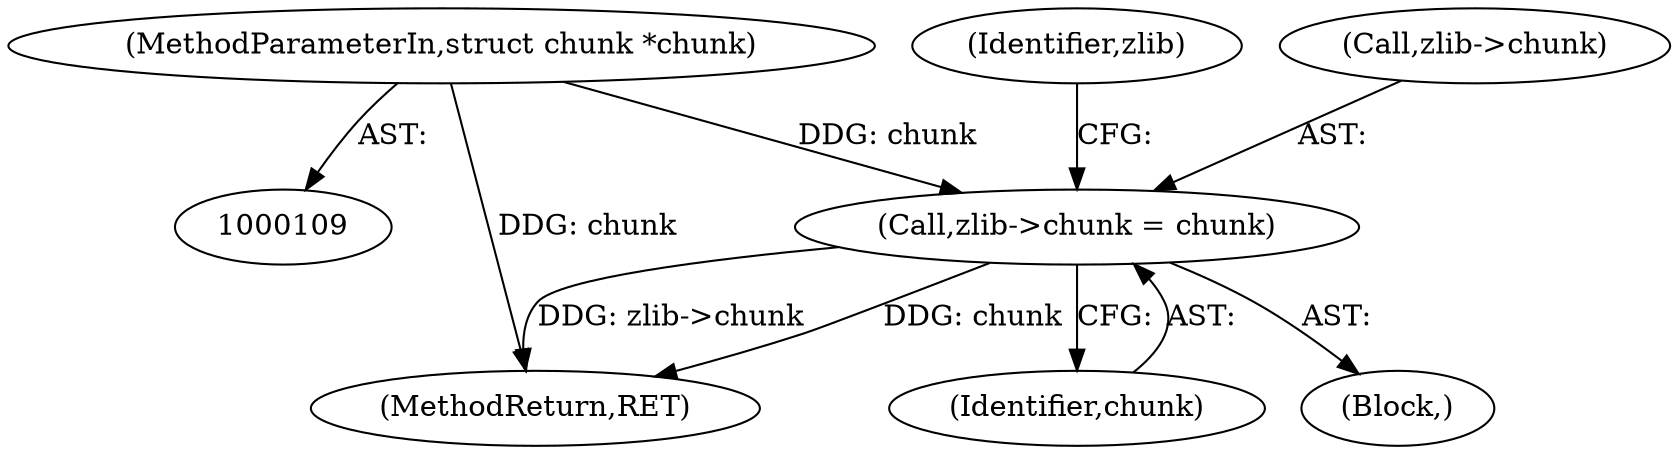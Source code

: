 digraph "0_Android_9d4853418ab2f754c2b63e091c29c5529b8b86ca_176@pointer" {
"1000112" [label="(MethodParameterIn,struct chunk *chunk)"];
"1000124" [label="(Call,zlib->chunk = chunk)"];
"1000124" [label="(Call,zlib->chunk = chunk)"];
"1000115" [label="(Block,)"];
"1000250" [label="(MethodReturn,RET)"];
"1000131" [label="(Identifier,zlib)"];
"1000112" [label="(MethodParameterIn,struct chunk *chunk)"];
"1000125" [label="(Call,zlib->chunk)"];
"1000128" [label="(Identifier,chunk)"];
"1000112" -> "1000109"  [label="AST: "];
"1000112" -> "1000250"  [label="DDG: chunk"];
"1000112" -> "1000124"  [label="DDG: chunk"];
"1000124" -> "1000115"  [label="AST: "];
"1000124" -> "1000128"  [label="CFG: "];
"1000125" -> "1000124"  [label="AST: "];
"1000128" -> "1000124"  [label="AST: "];
"1000131" -> "1000124"  [label="CFG: "];
"1000124" -> "1000250"  [label="DDG: zlib->chunk"];
"1000124" -> "1000250"  [label="DDG: chunk"];
}
